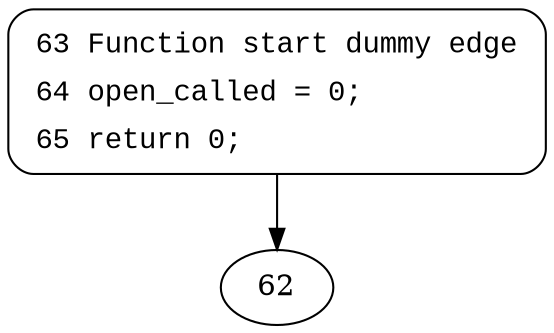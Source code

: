 digraph my_init {
63 [style="filled,bold" penwidth="1" fillcolor="white" fontname="Courier New" shape="Mrecord" label=<<table border="0" cellborder="0" cellpadding="3" bgcolor="white"><tr><td align="right">63</td><td align="left">Function start dummy edge</td></tr><tr><td align="right">64</td><td align="left">open_called = 0;</td></tr><tr><td align="right">65</td><td align="left">return 0;</td></tr></table>>]
63 -> 62[label=""]
}
